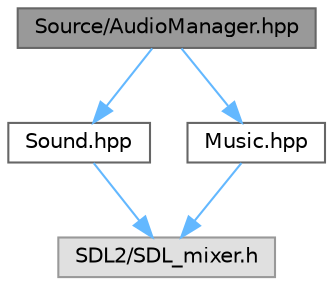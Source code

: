 digraph "Source/AudioManager.hpp"
{
 // INTERACTIVE_SVG=YES
 // LATEX_PDF_SIZE
  bgcolor="transparent";
  edge [fontname=Helvetica,fontsize=10,labelfontname=Helvetica,labelfontsize=10];
  node [fontname=Helvetica,fontsize=10,shape=box,height=0.2,width=0.4];
  Node1 [label="Source/AudioManager.hpp",height=0.2,width=0.4,color="gray40", fillcolor="grey60", style="filled", fontcolor="black",tooltip="The AudioManager acts as a friendly wrapper for the SDL_Mixer library. It basically just plays sounds..."];
  Node1 -> Node2 [color="steelblue1",style="solid"];
  Node2 [label="Sound.hpp",height=0.2,width=0.4,color="grey40", fillcolor="white", style="filled",URL="$_sound_8hpp.html",tooltip=" "];
  Node2 -> Node3 [color="steelblue1",style="solid"];
  Node3 [label="SDL2/SDL_mixer.h",height=0.2,width=0.4,color="grey60", fillcolor="#E0E0E0", style="filled",tooltip=" "];
  Node1 -> Node4 [color="steelblue1",style="solid"];
  Node4 [label="Music.hpp",height=0.2,width=0.4,color="grey40", fillcolor="white", style="filled",URL="$_music_8hpp.html",tooltip=" "];
  Node4 -> Node3 [color="steelblue1",style="solid"];
}
